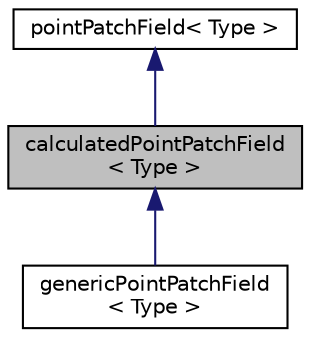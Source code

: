 digraph "calculatedPointPatchField&lt; Type &gt;"
{
  bgcolor="transparent";
  edge [fontname="Helvetica",fontsize="10",labelfontname="Helvetica",labelfontsize="10"];
  node [fontname="Helvetica",fontsize="10",shape=record];
  Node0 [label="calculatedPointPatchField\l\< Type \>",height=0.2,width=0.4,color="black", fillcolor="grey75", style="filled", fontcolor="black"];
  Node1 -> Node0 [dir="back",color="midnightblue",fontsize="10",style="solid",fontname="Helvetica"];
  Node1 [label="pointPatchField\< Type \>",height=0.2,width=0.4,color="black",URL="$a23773.html",tooltip="Abstract base class for point-mesh patch fields. "];
  Node0 -> Node2 [dir="back",color="midnightblue",fontsize="10",style="solid",fontname="Helvetica"];
  Node2 [label="genericPointPatchField\l\< Type \>",height=0.2,width=0.4,color="black",URL="$a24693.html",tooltip="A generic version of calculatedPointPatchField, useful as a fallback for handling unknown patch types..."];
}
